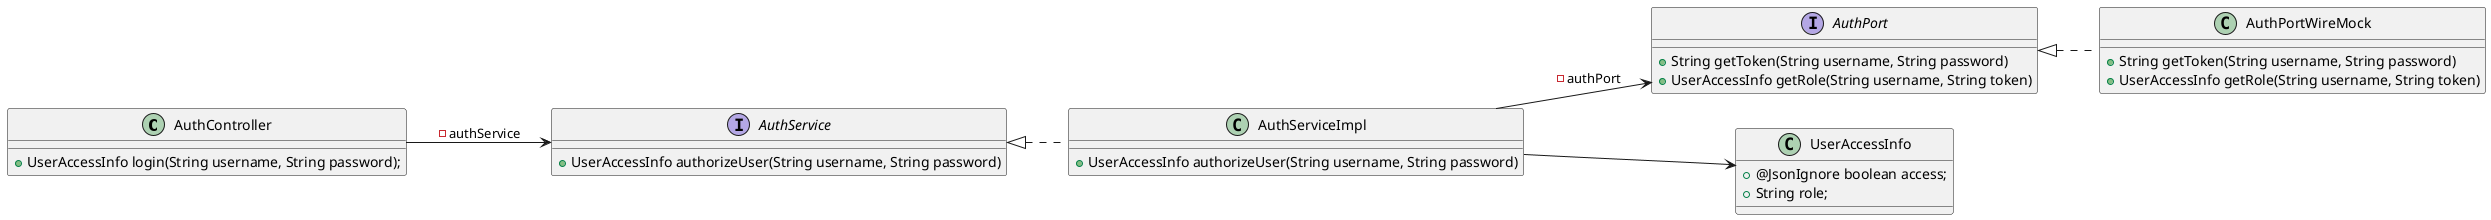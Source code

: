 @startuml
left to right direction

class AuthController {
    +UserAccessInfo login(String username, String password);
}

interface AuthService {
    +UserAccessInfo authorizeUser(String username, String password)
}

AuthController --> AuthService: -authService

class AuthServiceImpl {
    +UserAccessInfo authorizeUser(String username, String password)
}
AuthService <|.. AuthServiceImpl

interface AuthPort {
    +String getToken(String username, String password)
    +UserAccessInfo getRole(String username, String token)
}

AuthServiceImpl --> AuthPort: -authPort

class AuthPortWireMock {
    +String getToken(String username, String password)
    +UserAccessInfo getRole(String username, String token)
}

AuthPort <|.. AuthPortWireMock

class UserAccessInfo {
    +@JsonIgnore boolean access;
    +String role;
}

AuthServiceImpl --> UserAccessInfo

@enduml

